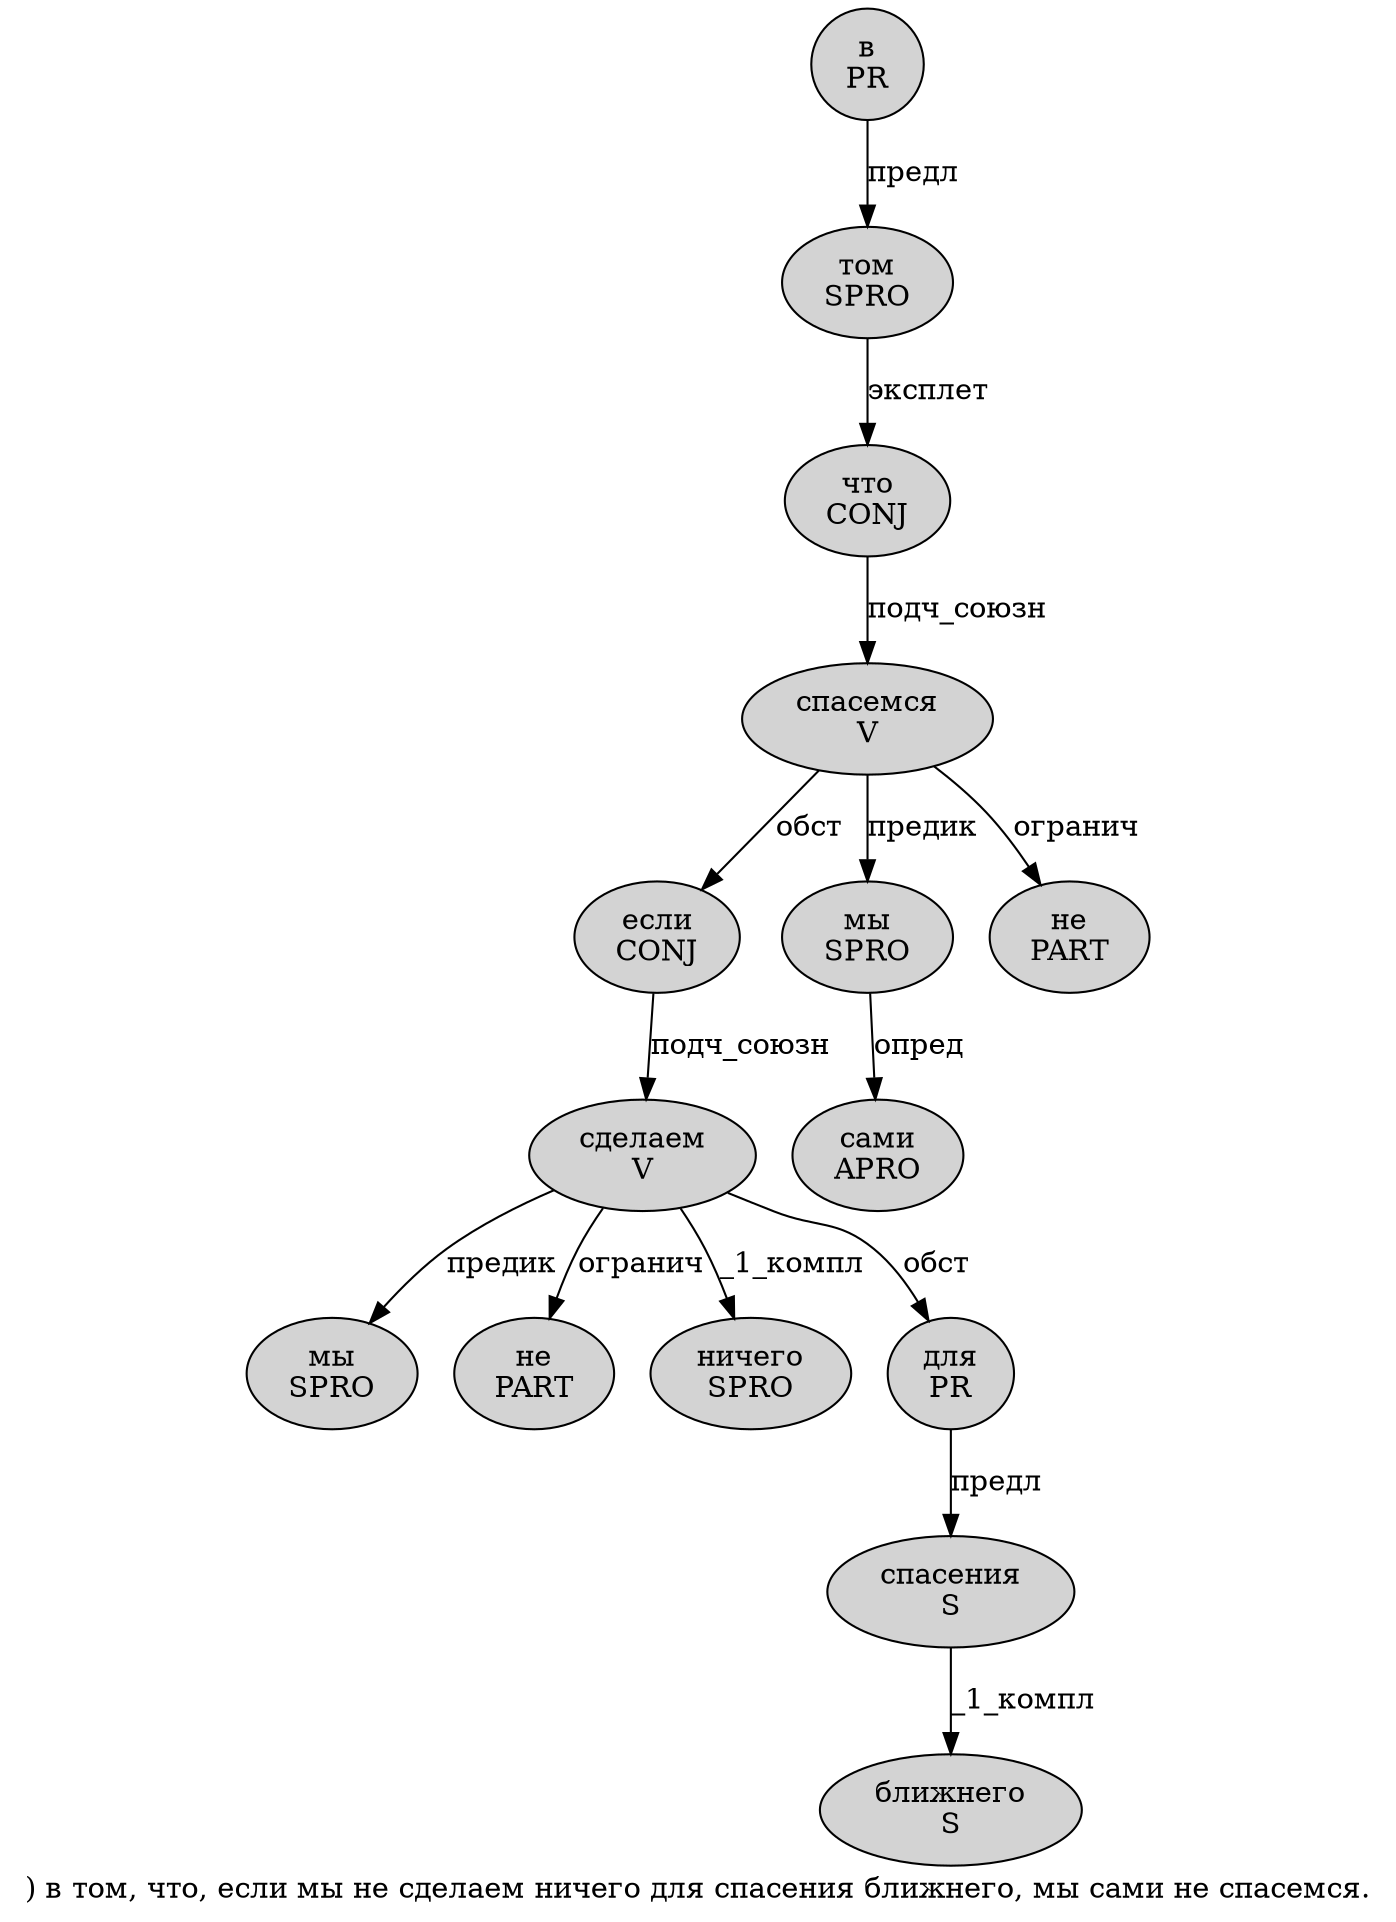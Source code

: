 digraph SENTENCE_1109 {
	graph [label=") в том, что, если мы не сделаем ничего для спасения ближнего, мы сами не спасемся."]
	node [style=filled]
		1 [label="в
PR" color="" fillcolor=lightgray penwidth=1 shape=ellipse]
		2 [label="том
SPRO" color="" fillcolor=lightgray penwidth=1 shape=ellipse]
		4 [label="что
CONJ" color="" fillcolor=lightgray penwidth=1 shape=ellipse]
		6 [label="если
CONJ" color="" fillcolor=lightgray penwidth=1 shape=ellipse]
		7 [label="мы
SPRO" color="" fillcolor=lightgray penwidth=1 shape=ellipse]
		8 [label="не
PART" color="" fillcolor=lightgray penwidth=1 shape=ellipse]
		9 [label="сделаем
V" color="" fillcolor=lightgray penwidth=1 shape=ellipse]
		10 [label="ничего
SPRO" color="" fillcolor=lightgray penwidth=1 shape=ellipse]
		11 [label="для
PR" color="" fillcolor=lightgray penwidth=1 shape=ellipse]
		12 [label="спасения
S" color="" fillcolor=lightgray penwidth=1 shape=ellipse]
		13 [label="ближнего
S" color="" fillcolor=lightgray penwidth=1 shape=ellipse]
		15 [label="мы
SPRO" color="" fillcolor=lightgray penwidth=1 shape=ellipse]
		16 [label="сами
APRO" color="" fillcolor=lightgray penwidth=1 shape=ellipse]
		17 [label="не
PART" color="" fillcolor=lightgray penwidth=1 shape=ellipse]
		18 [label="спасемся
V" color="" fillcolor=lightgray penwidth=1 shape=ellipse]
			2 -> 4 [label="эксплет"]
			9 -> 7 [label="предик"]
			9 -> 8 [label="огранич"]
			9 -> 10 [label="_1_компл"]
			9 -> 11 [label="обст"]
			11 -> 12 [label="предл"]
			6 -> 9 [label="подч_союзн"]
			15 -> 16 [label="опред"]
			18 -> 6 [label="обст"]
			18 -> 15 [label="предик"]
			18 -> 17 [label="огранич"]
			1 -> 2 [label="предл"]
			4 -> 18 [label="подч_союзн"]
			12 -> 13 [label="_1_компл"]
}